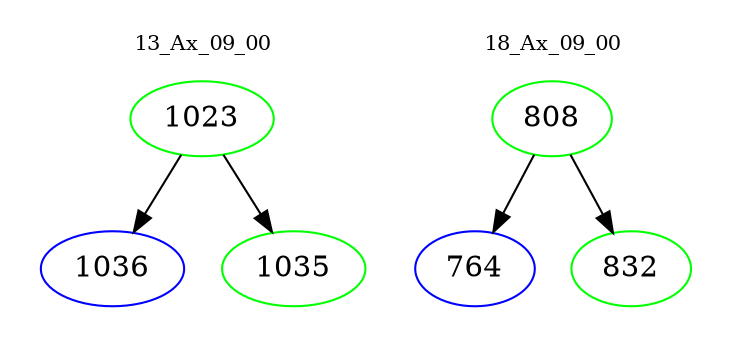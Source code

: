 digraph{
subgraph cluster_0 {
color = white
label = "13_Ax_09_00";
fontsize=10;
T0_1023 [label="1023", color="green"]
T0_1023 -> T0_1036 [color="black"]
T0_1036 [label="1036", color="blue"]
T0_1023 -> T0_1035 [color="black"]
T0_1035 [label="1035", color="green"]
}
subgraph cluster_1 {
color = white
label = "18_Ax_09_00";
fontsize=10;
T1_808 [label="808", color="green"]
T1_808 -> T1_764 [color="black"]
T1_764 [label="764", color="blue"]
T1_808 -> T1_832 [color="black"]
T1_832 [label="832", color="green"]
}
}
